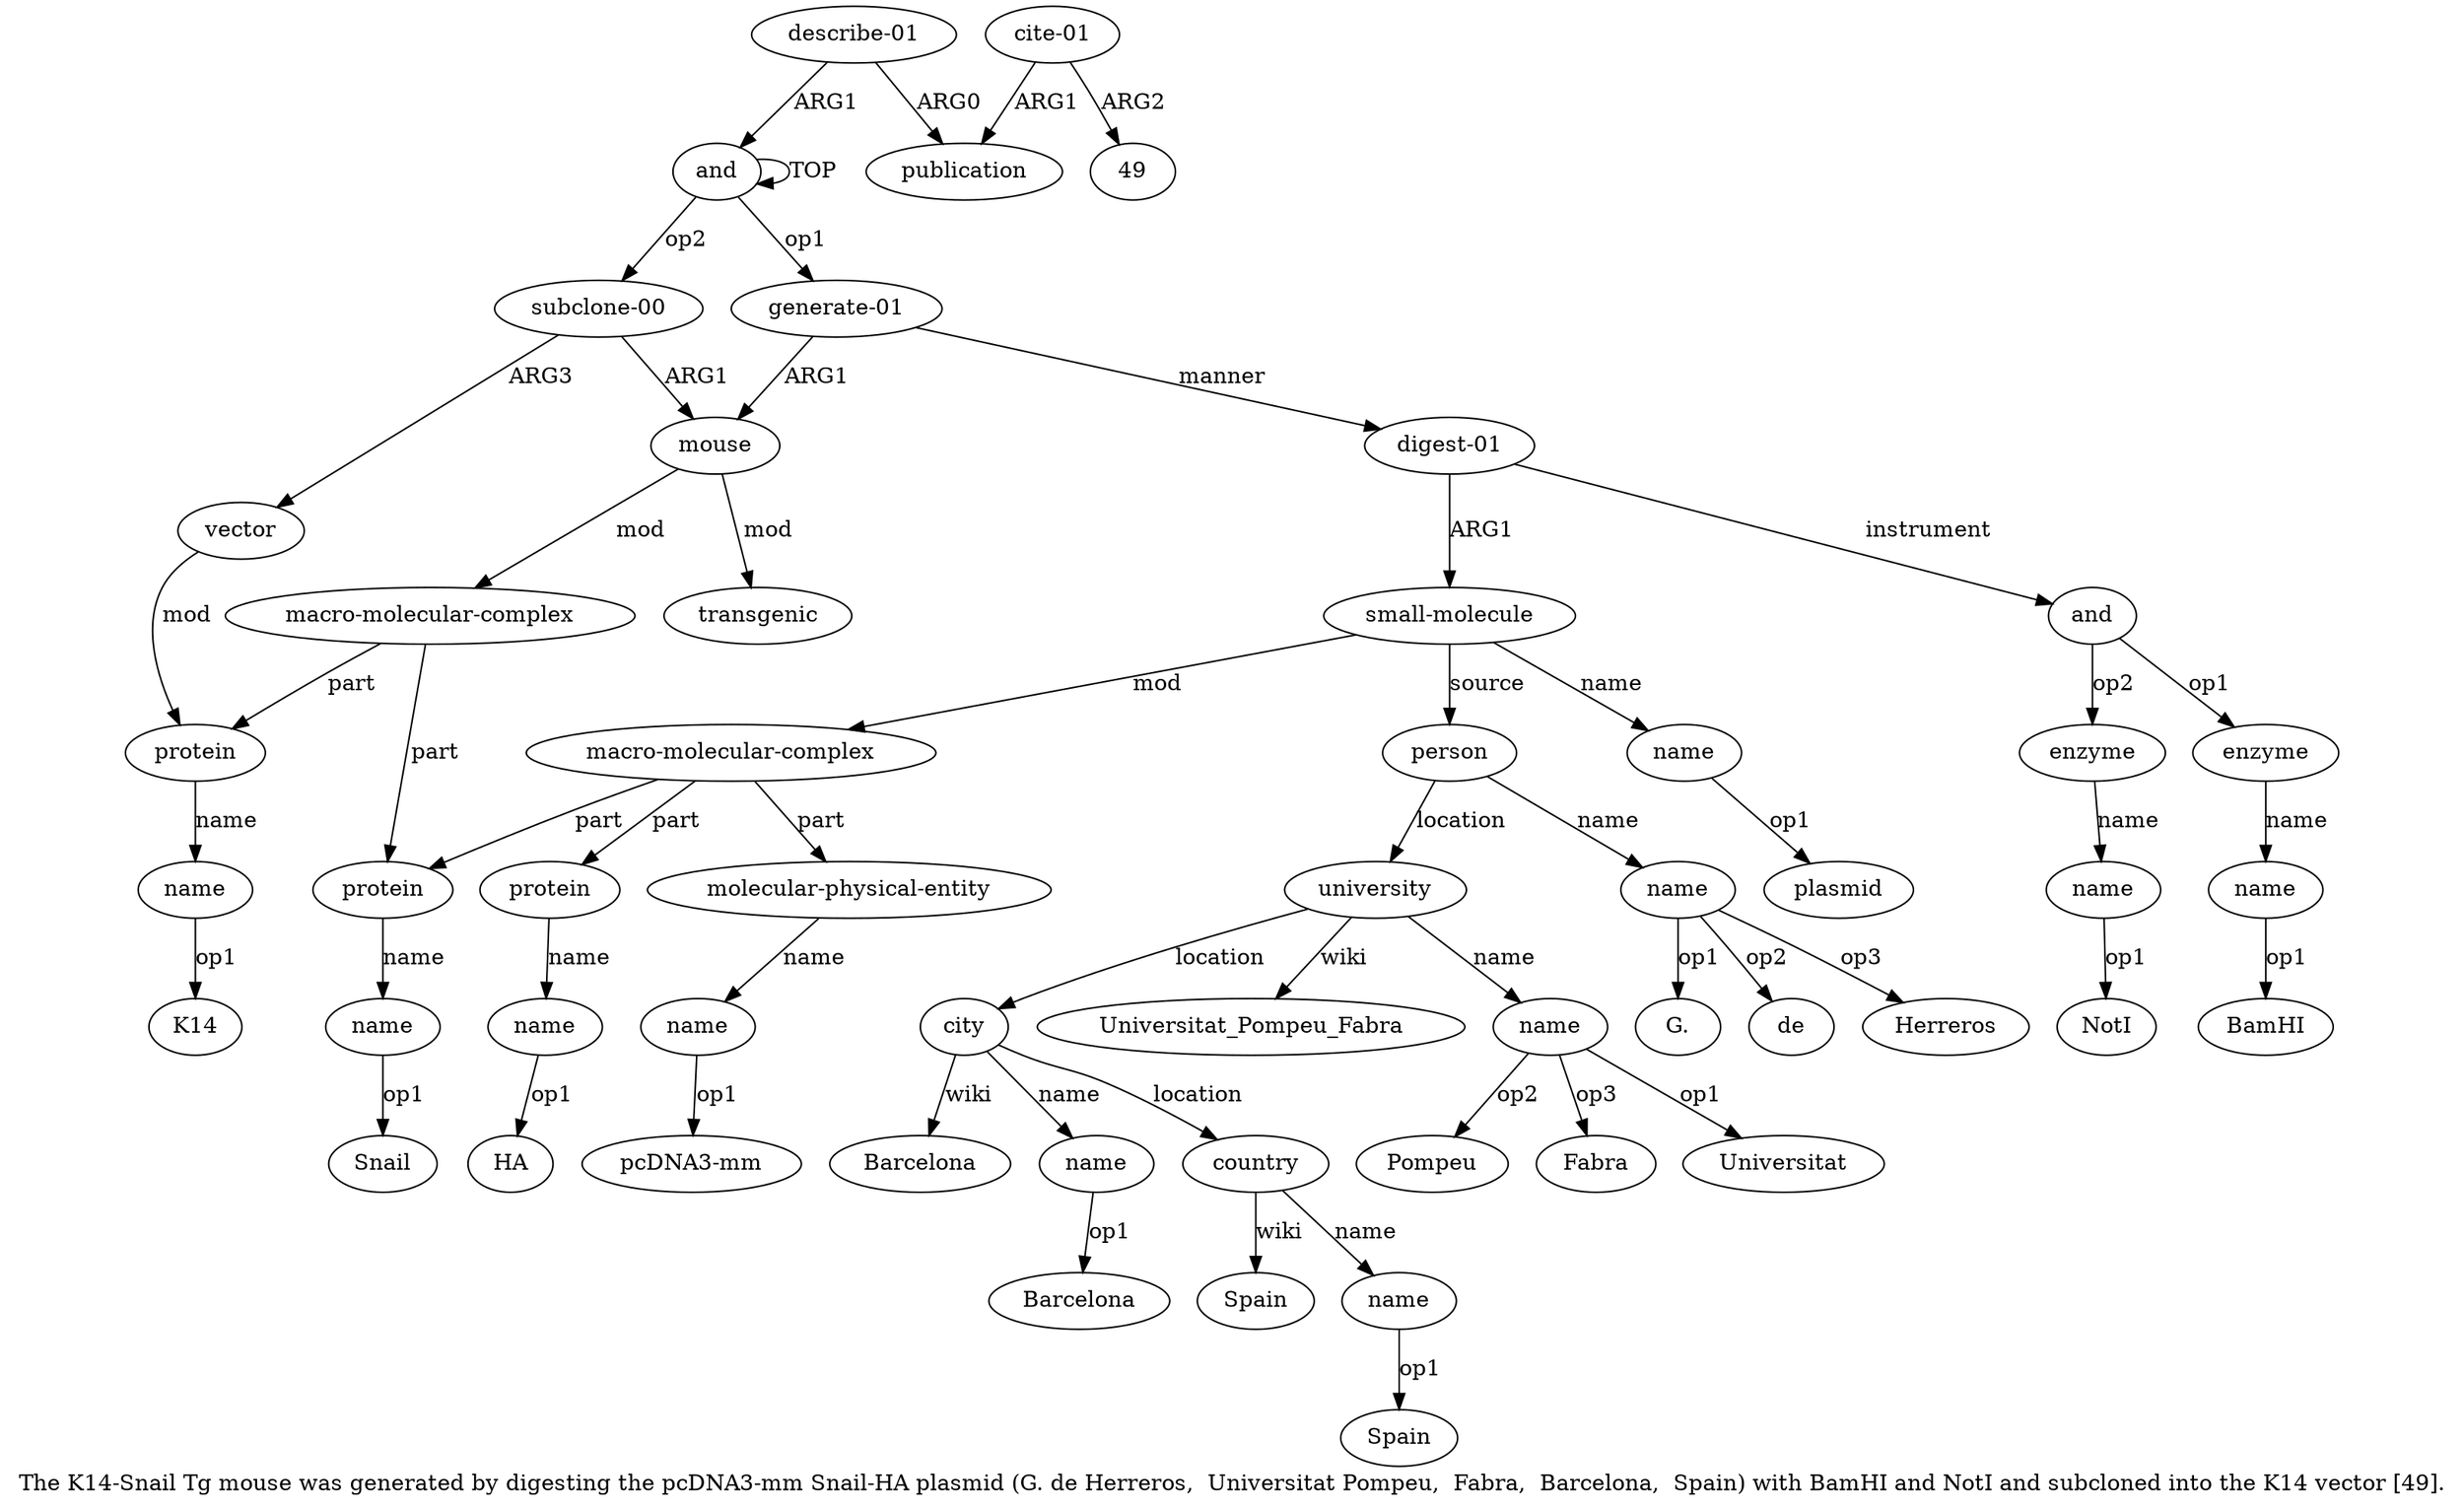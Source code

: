 digraph  {
	graph [label="The K14-Snail Tg mouse was generated by digesting the pcDNA3-mm Snail-HA plasmid (G. de Herreros,  Universitat Pompeu,  Fabra,  \
Barcelona,  Spain) with BamHI and NotI and subcloned into the K14 vector [49]."];
	node [label="\N"];
	a20	 [color=black,
		gold_ind=20,
		gold_label=name,
		label=name,
		test_ind=20,
		test_label=name];
	"a20 Fabra"	 [color=black,
		gold_ind=-1,
		gold_label=Fabra,
		label=Fabra,
		test_ind=-1,
		test_label=Fabra];
	a20 -> "a20 Fabra" [key=0,
	color=black,
	gold_label=op3,
	label=op3,
	test_label=op3];
"a20 Universitat" [color=black,
	gold_ind=-1,
	gold_label=Universitat,
	label=Universitat,
	test_ind=-1,
	test_label=Universitat];
a20 -> "a20 Universitat" [key=0,
color=black,
gold_label=op1,
label=op1,
test_label=op1];
"a20 Pompeu" [color=black,
gold_ind=-1,
gold_label=Pompeu,
label=Pompeu,
test_ind=-1,
test_label=Pompeu];
a20 -> "a20 Pompeu" [key=0,
color=black,
gold_label=op2,
label=op2,
test_label=op2];
a21 [color=black,
gold_ind=21,
gold_label=city,
label=city,
test_ind=21,
test_label=city];
a22 [color=black,
gold_ind=22,
gold_label=name,
label=name,
test_ind=22,
test_label=name];
a21 -> a22 [key=0,
color=black,
gold_label=name,
label=name,
test_label=name];
a23 [color=black,
gold_ind=23,
gold_label=country,
label=country,
test_ind=23,
test_label=country];
a21 -> a23 [key=0,
color=black,
gold_label=location,
label=location,
test_label=location];
"a21 Barcelona" [color=black,
gold_ind=-1,
gold_label=Barcelona,
label=Barcelona,
test_ind=-1,
test_label=Barcelona];
a21 -> "a21 Barcelona" [key=0,
color=black,
gold_label=wiki,
label=wiki,
test_label=wiki];
"a22 Barcelona" [color=black,
gold_ind=-1,
gold_label=Barcelona,
label=Barcelona,
test_ind=-1,
test_label=Barcelona];
a22 -> "a22 Barcelona" [key=0,
color=black,
gold_label=op1,
label=op1,
test_label=op1];
a24 [color=black,
gold_ind=24,
gold_label=name,
label=name,
test_ind=24,
test_label=name];
a23 -> a24 [key=0,
color=black,
gold_label=name,
label=name,
test_label=name];
"a23 Spain" [color=black,
gold_ind=-1,
gold_label=Spain,
label=Spain,
test_ind=-1,
test_label=Spain];
a23 -> "a23 Spain" [key=0,
color=black,
gold_label=wiki,
label=wiki,
test_label=wiki];
"a24 Spain" [color=black,
gold_ind=-1,
gold_label=Spain,
label=Spain,
test_ind=-1,
test_label=Spain];
a24 -> "a24 Spain" [key=0,
color=black,
gold_label=op1,
label=op1,
test_label=op1];
a25 [color=black,
gold_ind=25,
gold_label=and,
label=and,
test_ind=25,
test_label=and];
a26 [color=black,
gold_ind=26,
gold_label=enzyme,
label=enzyme,
test_ind=26,
test_label=enzyme];
a25 -> a26 [key=0,
color=black,
gold_label=op1,
label=op1,
test_label=op1];
a28 [color=black,
gold_ind=28,
gold_label=enzyme,
label=enzyme,
test_ind=28,
test_label=enzyme];
a25 -> a28 [key=0,
color=black,
gold_label=op2,
label=op2,
test_label=op2];
a27 [color=black,
gold_ind=27,
gold_label=name,
label=name,
test_ind=27,
test_label=name];
a26 -> a27 [key=0,
color=black,
gold_label=name,
label=name,
test_label=name];
"a27 BamHI" [color=black,
gold_ind=-1,
gold_label=BamHI,
label=BamHI,
test_ind=-1,
test_label=BamHI];
a27 -> "a27 BamHI" [key=0,
color=black,
gold_label=op1,
label=op1,
test_label=op1];
a29 [color=black,
gold_ind=29,
gold_label=name,
label=name,
test_ind=29,
test_label=name];
a28 -> a29 [key=0,
color=black,
gold_label=name,
label=name,
test_label=name];
"a29 NotI" [color=black,
gold_ind=-1,
gold_label=NotI,
label=NotI,
test_ind=-1,
test_label=NotI];
a29 -> "a29 NotI" [key=0,
color=black,
gold_label=op1,
label=op1,
test_label=op1];
a31 [color=black,
gold_ind=31,
gold_label=vector,
label=vector,
test_ind=31,
test_label=vector];
a5 [color=black,
gold_ind=5,
gold_label=protein,
label=protein,
test_ind=5,
test_label=protein];
a31 -> a5 [key=0,
color=black,
gold_label=mod,
label=mod,
test_label=mod];
a30 [color=black,
gold_ind=30,
gold_label="subclone-00",
label="subclone-00",
test_ind=30,
test_label="subclone-00"];
a30 -> a31 [key=0,
color=black,
gold_label=ARG3,
label=ARG3,
test_label=ARG3];
a2 [color=black,
gold_ind=2,
gold_label=mouse,
label=mouse,
test_ind=2,
test_label=mouse];
a30 -> a2 [key=0,
color=black,
gold_label=ARG1,
label=ARG1,
test_label=ARG1];
"a18 Herreros" [color=black,
gold_ind=-1,
gold_label=Herreros,
label=Herreros,
test_ind=-1,
test_label=Herreros];
a33 [color=black,
gold_ind=33,
gold_label=publication,
label=publication,
test_ind=33,
test_label=publication];
"a18 G." [color=black,
gold_ind=-1,
gold_label="G.",
label="G.",
test_ind=-1,
test_label="G."];
a34 [color=black,
gold_ind=34,
gold_label="cite-01",
label="cite-01",
test_ind=34,
test_label="cite-01"];
a34 -> a33 [key=0,
color=black,
gold_label=ARG1,
label=ARG1,
test_label=ARG1];
"a34 49" [color=black,
gold_ind=-1,
gold_label=49,
label=49,
test_ind=-1,
test_label=49];
a34 -> "a34 49" [key=0,
color=black,
gold_label=ARG2,
label=ARG2,
test_label=ARG2];
a32 [color=black,
gold_ind=32,
gold_label="describe-01",
label="describe-01",
test_ind=32,
test_label="describe-01"];
a32 -> a33 [key=0,
color=black,
gold_label=ARG0,
label=ARG0,
test_label=ARG0];
a0 [color=black,
gold_ind=0,
gold_label=and,
label=and,
test_ind=0,
test_label=and];
a32 -> a0 [key=0,
color=black,
gold_label=ARG1,
label=ARG1,
test_label=ARG1];
a15 [color=black,
gold_ind=15,
gold_label=protein,
label=protein,
test_ind=15,
test_label=protein];
a16 [color=black,
gold_ind=16,
gold_label=name,
label=name,
test_ind=16,
test_label=name];
a15 -> a16 [key=0,
color=black,
gold_label=name,
label=name,
test_label=name];
a14 [color=black,
gold_ind=14,
gold_label=name,
label=name,
test_ind=14,
test_label=name];
"a14 pcDNA3-mm" [color=black,
gold_ind=-1,
gold_label="pcDNA3-mm",
label="pcDNA3-mm",
test_ind=-1,
test_label="pcDNA3-mm"];
a14 -> "a14 pcDNA3-mm" [key=0,
color=black,
gold_label=op1,
label=op1,
test_label=op1];
a17 [color=black,
gold_ind=17,
gold_label=person,
label=person,
test_ind=17,
test_label=person];
a19 [color=black,
gold_ind=19,
gold_label=university,
label=university,
test_ind=19,
test_label=university];
a17 -> a19 [key=0,
color=black,
gold_label=location,
label=location,
test_label=location];
a18 [color=black,
gold_ind=18,
gold_label=name,
label=name,
test_ind=18,
test_label=name];
a17 -> a18 [key=0,
color=black,
gold_label=name,
label=name,
test_label=name];
"a16 HA" [color=black,
gold_ind=-1,
gold_label=HA,
label=HA,
test_ind=-1,
test_label=HA];
a16 -> "a16 HA" [key=0,
color=black,
gold_label=op1,
label=op1,
test_label=op1];
a11 [color=black,
gold_ind=11,
gold_label=name,
label=name,
test_ind=11,
test_label=name];
"a11 plasmid" [color=black,
gold_ind=-1,
gold_label=plasmid,
label=plasmid,
test_ind=-1,
test_label=plasmid];
a11 -> "a11 plasmid" [key=0,
color=black,
gold_label=op1,
label=op1,
test_label=op1];
a10 [color=black,
gold_ind=10,
gold_label="small-molecule",
label="small-molecule",
test_ind=10,
test_label="small-molecule"];
a10 -> a17 [key=0,
color=black,
gold_label=source,
label=source,
test_label=source];
a10 -> a11 [key=0,
color=black,
gold_label=name,
label=name,
test_label=name];
a12 [color=black,
gold_ind=12,
gold_label="macro-molecular-complex",
label="macro-molecular-complex",
test_ind=12,
test_label="macro-molecular-complex"];
a10 -> a12 [key=0,
color=black,
gold_label=mod,
label=mod,
test_label=mod];
a13 [color=black,
gold_ind=13,
gold_label="molecular-physical-entity",
label="molecular-physical-entity",
test_ind=13,
test_label="molecular-physical-entity"];
a13 -> a14 [key=0,
color=black,
gold_label=name,
label=name,
test_label=name];
a12 -> a15 [key=0,
color=black,
gold_label=part,
label=part,
test_label=part];
a12 -> a13 [key=0,
color=black,
gold_label=part,
label=part,
test_label=part];
a7 [color=black,
gold_ind=7,
gold_label=protein,
label=protein,
test_ind=7,
test_label=protein];
a12 -> a7 [key=0,
color=black,
gold_label=part,
label=part,
test_label=part];
a19 -> a20 [key=0,
color=black,
gold_label=name,
label=name,
test_label=name];
a19 -> a21 [key=0,
color=black,
gold_label=location,
label=location,
test_label=location];
"a19 Universitat_Pompeu_Fabra" [color=black,
gold_ind=-1,
gold_label=Universitat_Pompeu_Fabra,
label=Universitat_Pompeu_Fabra,
test_ind=-1,
test_label=Universitat_Pompeu_Fabra];
a19 -> "a19 Universitat_Pompeu_Fabra" [key=0,
color=black,
gold_label=wiki,
label=wiki,
test_label=wiki];
a18 -> "a18 Herreros" [key=0,
color=black,
gold_label=op3,
label=op3,
test_label=op3];
a18 -> "a18 G." [key=0,
color=black,
gold_label=op1,
label=op1,
test_label=op1];
"a18 de" [color=black,
gold_ind=-1,
gold_label=de,
label=de,
test_ind=-1,
test_label=de];
a18 -> "a18 de" [key=0,
color=black,
gold_label=op2,
label=op2,
test_label=op2];
a1 [color=black,
gold_ind=1,
gold_label="generate-01",
label="generate-01",
test_ind=1,
test_label="generate-01"];
a1 -> a2 [key=0,
color=black,
gold_label=ARG1,
label=ARG1,
test_label=ARG1];
a9 [color=black,
gold_ind=9,
gold_label="digest-01",
label="digest-01",
test_ind=9,
test_label="digest-01"];
a1 -> a9 [key=0,
color=black,
gold_label=manner,
label=manner,
test_label=manner];
a0 -> a30 [key=0,
color=black,
gold_label=op2,
label=op2,
test_label=op2];
a0 -> a1 [key=0,
color=black,
gold_label=op1,
label=op1,
test_label=op1];
a0 -> a0 [key=0,
color=black,
gold_label=TOP,
label=TOP,
test_label=TOP];
a3 [color=black,
gold_ind=3,
gold_label=transgenic,
label=transgenic,
test_ind=3,
test_label=transgenic];
a2 -> a3 [key=0,
color=black,
gold_label=mod,
label=mod,
test_label=mod];
a4 [color=black,
gold_ind=4,
gold_label="macro-molecular-complex",
label="macro-molecular-complex",
test_ind=4,
test_label="macro-molecular-complex"];
a2 -> a4 [key=0,
color=black,
gold_label=mod,
label=mod,
test_label=mod];
a6 [color=black,
gold_ind=6,
gold_label=name,
label=name,
test_ind=6,
test_label=name];
a5 -> a6 [key=0,
color=black,
gold_label=name,
label=name,
test_label=name];
a4 -> a5 [key=0,
color=black,
gold_label=part,
label=part,
test_label=part];
a4 -> a7 [key=0,
color=black,
gold_label=part,
label=part,
test_label=part];
a8 [color=black,
gold_ind=8,
gold_label=name,
label=name,
test_ind=8,
test_label=name];
a7 -> a8 [key=0,
color=black,
gold_label=name,
label=name,
test_label=name];
"a6 K14" [color=black,
gold_ind=-1,
gold_label=K14,
label=K14,
test_ind=-1,
test_label=K14];
a6 -> "a6 K14" [key=0,
color=black,
gold_label=op1,
label=op1,
test_label=op1];
a9 -> a25 [key=0,
color=black,
gold_label=instrument,
label=instrument,
test_label=instrument];
a9 -> a10 [key=0,
color=black,
gold_label=ARG1,
label=ARG1,
test_label=ARG1];
"a8 Snail" [color=black,
gold_ind=-1,
gold_label=Snail,
label=Snail,
test_ind=-1,
test_label=Snail];
a8 -> "a8 Snail" [key=0,
color=black,
gold_label=op1,
label=op1,
test_label=op1];
}
